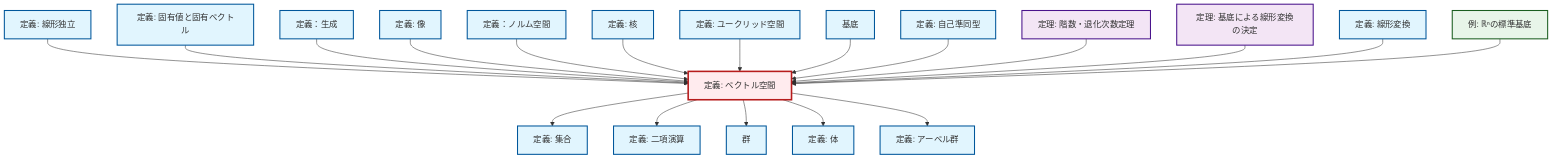 graph TD
    classDef definition fill:#e1f5fe,stroke:#01579b,stroke-width:2px
    classDef theorem fill:#f3e5f5,stroke:#4a148c,stroke-width:2px
    classDef axiom fill:#fff3e0,stroke:#e65100,stroke-width:2px
    classDef example fill:#e8f5e9,stroke:#1b5e20,stroke-width:2px
    classDef current fill:#ffebee,stroke:#b71c1c,stroke-width:3px
    def-set["定義: 集合"]:::definition
    def-linear-independence["定義: 線形独立"]:::definition
    def-span["定義：生成"]:::definition
    def-binary-operation["定義: 二項演算"]:::definition
    ex-standard-basis-rn["例: ℝⁿの標準基底"]:::example
    def-image["定義: 像"]:::definition
    def-normed-vector-space["定義：ノルム空間"]:::definition
    def-vector-space["定義: ベクトル空間"]:::definition
    def-abelian-group["定義: アーベル群"]:::definition
    def-endomorphism["定義: 自己準同型"]:::definition
    def-group["群"]:::definition
    def-euclidean-space["定義: ユークリッド空間"]:::definition
    def-linear-transformation["定義: 線形変換"]:::definition
    thm-linear-transformation-basis["定理: 基底による線形変換の決定"]:::theorem
    def-basis["基底"]:::definition
    def-kernel["定義: 核"]:::definition
    def-field["定義: 体"]:::definition
    thm-rank-nullity["定理: 階数・退化次数定理"]:::theorem
    def-eigenvalue-eigenvector["定義: 固有値と固有ベクトル"]:::definition
    def-vector-space --> def-set
    def-linear-independence --> def-vector-space
    def-eigenvalue-eigenvector --> def-vector-space
    def-span --> def-vector-space
    def-image --> def-vector-space
    def-vector-space --> def-binary-operation
    def-normed-vector-space --> def-vector-space
    def-kernel --> def-vector-space
    def-vector-space --> def-group
    def-vector-space --> def-field
    def-euclidean-space --> def-vector-space
    def-basis --> def-vector-space
    def-endomorphism --> def-vector-space
    thm-rank-nullity --> def-vector-space
    thm-linear-transformation-basis --> def-vector-space
    def-linear-transformation --> def-vector-space
    ex-standard-basis-rn --> def-vector-space
    def-vector-space --> def-abelian-group
    class def-vector-space current